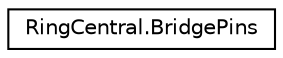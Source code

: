 digraph "Graphical Class Hierarchy"
{
 // LATEX_PDF_SIZE
  edge [fontname="Helvetica",fontsize="10",labelfontname="Helvetica",labelfontsize="10"];
  node [fontname="Helvetica",fontsize="10",shape=record];
  rankdir="LR";
  Node0 [label="RingCentral.BridgePins",height=0.2,width=0.4,color="black", fillcolor="white", style="filled",URL="$classRingCentral_1_1BridgePins.html",tooltip=" "];
}
